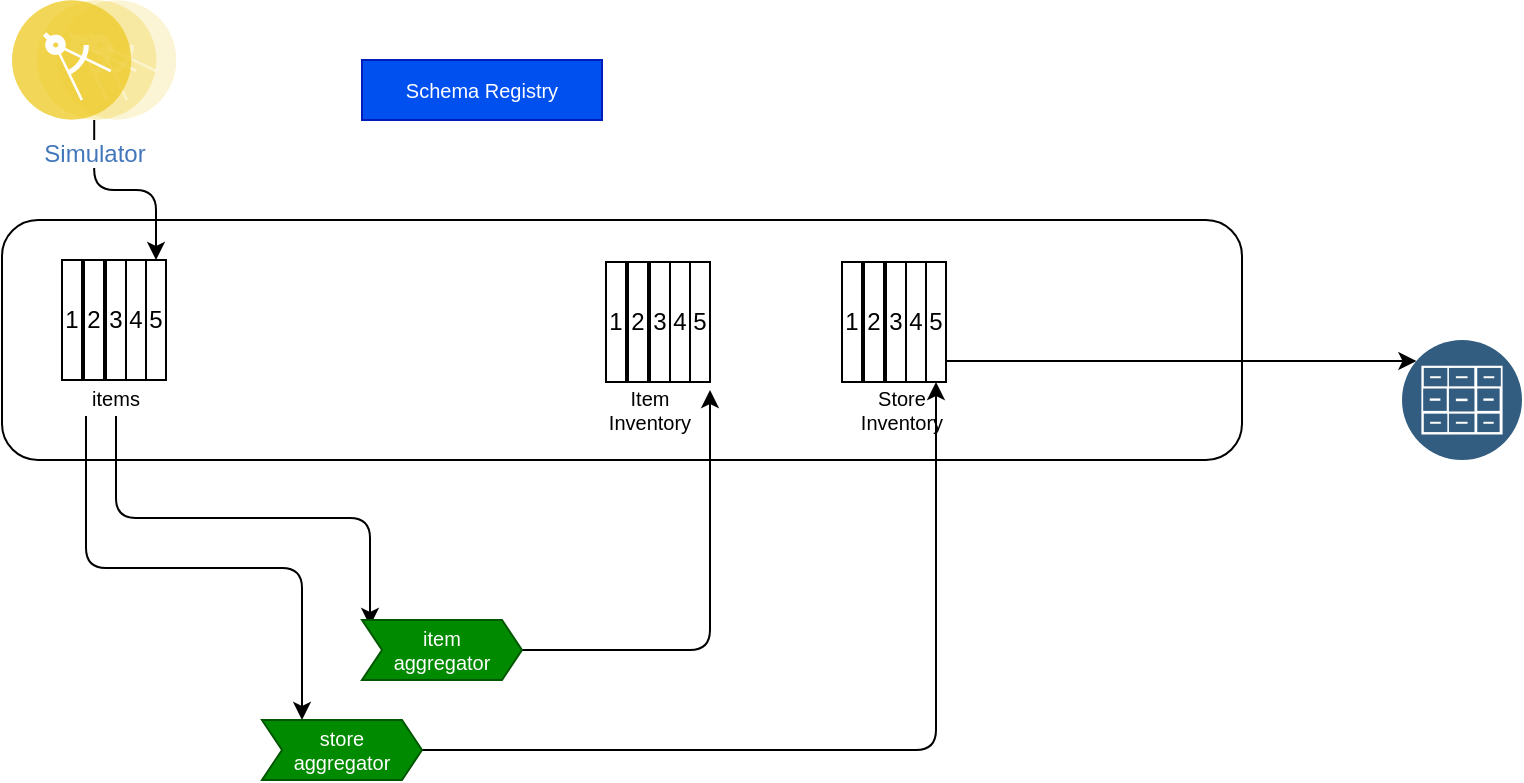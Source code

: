<mxfile>
    <diagram id="X8BIFTHZE5p7N-IeOweM" name="Page-1">
        <mxGraphModel dx="948" dy="452" grid="1" gridSize="10" guides="1" tooltips="1" connect="1" arrows="1" fold="1" page="1" pageScale="1" pageWidth="850" pageHeight="1100" math="0" shadow="0">
            <root>
                <mxCell id="0"/>
                <mxCell id="1" parent="0"/>
                <mxCell id="3" value="" style="rounded=1;whiteSpace=wrap;html=1;" parent="1" vertex="1">
                    <mxGeometry x="40" y="140" width="620" height="120" as="geometry"/>
                </mxCell>
                <mxCell id="2" value="1" style="rounded=0;whiteSpace=wrap;html=1;" parent="1" vertex="1">
                    <mxGeometry x="70" y="160" width="10" height="60" as="geometry"/>
                </mxCell>
                <mxCell id="6" value="2" style="rounded=0;whiteSpace=wrap;html=1;" parent="1" vertex="1">
                    <mxGeometry x="81" y="160" width="10" height="60" as="geometry"/>
                </mxCell>
                <mxCell id="34" style="edgeStyle=orthogonalEdgeStyle;elbow=vertical;html=1;exitX=0.5;exitY=1;exitDx=0;exitDy=0;fontSize=10;entryX=0.05;entryY=0.1;entryDx=0;entryDy=0;entryPerimeter=0;" parent="1" source="25" target="28" edge="1">
                    <mxGeometry relative="1" as="geometry">
                        <mxPoint x="160" y="330" as="targetPoint"/>
                    </mxGeometry>
                </mxCell>
                <mxCell id="7" value="3" style="rounded=0;whiteSpace=wrap;html=1;" parent="1" vertex="1">
                    <mxGeometry x="92" y="160" width="10" height="60" as="geometry"/>
                </mxCell>
                <mxCell id="8" value="4" style="rounded=0;whiteSpace=wrap;html=1;" parent="1" vertex="1">
                    <mxGeometry x="102" y="160" width="10" height="60" as="geometry"/>
                </mxCell>
                <mxCell id="9" value="5" style="rounded=0;whiteSpace=wrap;html=1;" parent="1" vertex="1">
                    <mxGeometry x="112" y="160" width="10" height="60" as="geometry"/>
                </mxCell>
                <mxCell id="15" value="1" style="rounded=0;whiteSpace=wrap;html=1;" parent="1" vertex="1">
                    <mxGeometry x="342" y="161" width="10" height="60" as="geometry"/>
                </mxCell>
                <mxCell id="16" value="2" style="rounded=0;whiteSpace=wrap;html=1;" parent="1" vertex="1">
                    <mxGeometry x="353" y="161" width="10" height="60" as="geometry"/>
                </mxCell>
                <mxCell id="17" value="3" style="rounded=0;whiteSpace=wrap;html=1;" parent="1" vertex="1">
                    <mxGeometry x="364" y="161" width="10" height="60" as="geometry"/>
                </mxCell>
                <mxCell id="18" value="4" style="rounded=0;whiteSpace=wrap;html=1;" parent="1" vertex="1">
                    <mxGeometry x="374" y="161" width="10" height="60" as="geometry"/>
                </mxCell>
                <mxCell id="19" value="5" style="rounded=0;whiteSpace=wrap;html=1;" parent="1" vertex="1">
                    <mxGeometry x="384" y="161" width="10" height="60" as="geometry"/>
                </mxCell>
                <mxCell id="20" value="1" style="rounded=0;whiteSpace=wrap;html=1;" parent="1" vertex="1">
                    <mxGeometry x="460" y="161" width="10" height="60" as="geometry"/>
                </mxCell>
                <mxCell id="21" value="2" style="rounded=0;whiteSpace=wrap;html=1;" parent="1" vertex="1">
                    <mxGeometry x="471" y="161" width="10" height="60" as="geometry"/>
                </mxCell>
                <mxCell id="22" value="3" style="rounded=0;whiteSpace=wrap;html=1;" parent="1" vertex="1">
                    <mxGeometry x="482" y="161" width="10" height="60" as="geometry"/>
                </mxCell>
                <mxCell id="23" value="4" style="rounded=0;whiteSpace=wrap;html=1;" parent="1" vertex="1">
                    <mxGeometry x="492" y="161" width="10" height="60" as="geometry"/>
                </mxCell>
                <mxCell id="43" style="edgeStyle=elbowEdgeStyle;elbow=vertical;html=1;fontSize=10;" parent="1" source="24" target="41" edge="1">
                    <mxGeometry relative="1" as="geometry"/>
                </mxCell>
                <mxCell id="24" value="5" style="rounded=0;whiteSpace=wrap;html=1;" parent="1" vertex="1">
                    <mxGeometry x="502" y="161" width="10" height="60" as="geometry"/>
                </mxCell>
                <mxCell id="47" style="edgeStyle=orthogonalEdgeStyle;html=1;exitX=0.25;exitY=1;exitDx=0;exitDy=0;entryX=0.25;entryY=0;entryDx=0;entryDy=0;" edge="1" parent="1" source="25" target="38">
                    <mxGeometry relative="1" as="geometry"/>
                </mxCell>
                <mxCell id="25" value="items" style="text;html=1;strokeColor=none;fillColor=none;align=center;verticalAlign=middle;whiteSpace=wrap;rounded=0;fontSize=10;" parent="1" vertex="1">
                    <mxGeometry x="67" y="219" width="60" height="19" as="geometry"/>
                </mxCell>
                <mxCell id="27" value="Item Inventory" style="text;html=1;strokeColor=none;fillColor=none;align=center;verticalAlign=middle;whiteSpace=wrap;rounded=0;fontSize=10;" parent="1" vertex="1">
                    <mxGeometry x="334" y="225" width="60" height="19" as="geometry"/>
                </mxCell>
                <mxCell id="36" style="edgeStyle=elbowEdgeStyle;elbow=vertical;html=1;entryX=1;entryY=0;entryDx=0;entryDy=0;fontSize=10;exitX=1;exitY=0.5;exitDx=0;exitDy=0;" parent="1" source="28" target="27" edge="1">
                    <mxGeometry relative="1" as="geometry">
                        <Array as="points">
                            <mxPoint x="350" y="355"/>
                        </Array>
                    </mxGeometry>
                </mxCell>
                <mxCell id="28" value="item &lt;br&gt;aggregator" style="shape=step;perimeter=stepPerimeter;whiteSpace=wrap;html=1;fixedSize=1;fontSize=10;fillColor=#008a00;fontColor=#ffffff;strokeColor=#005700;size=10;" parent="1" vertex="1">
                    <mxGeometry x="220" y="340" width="80" height="30" as="geometry"/>
                </mxCell>
                <mxCell id="32" style="edgeStyle=elbowEdgeStyle;html=1;entryX=0.5;entryY=0;entryDx=0;entryDy=0;fontSize=10;elbow=vertical;" parent="1" source="29" target="9" edge="1">
                    <mxGeometry relative="1" as="geometry"/>
                </mxCell>
                <mxCell id="29" value="Simulator" style="aspect=fixed;perimeter=ellipsePerimeter;html=1;align=center;shadow=0;dashed=0;fontColor=#4277BB;labelBackgroundColor=#ffffff;fontSize=12;spacingTop=3;image;image=img/lib/ibm/applications/microservice.svg;" parent="1" vertex="1">
                    <mxGeometry x="45" y="30" width="82.2" height="60" as="geometry"/>
                </mxCell>
                <mxCell id="49" style="edgeStyle=orthogonalEdgeStyle;html=1;entryX=0.5;entryY=1;entryDx=0;entryDy=0;" edge="1" parent="1" source="38" target="24">
                    <mxGeometry relative="1" as="geometry"/>
                </mxCell>
                <mxCell id="38" value="store &lt;br&gt;aggregator" style="shape=step;perimeter=stepPerimeter;whiteSpace=wrap;html=1;fixedSize=1;fontSize=10;fillColor=#008a00;fontColor=#ffffff;strokeColor=#005700;size=10;" parent="1" vertex="1">
                    <mxGeometry x="170" y="390" width="80" height="30" as="geometry"/>
                </mxCell>
                <mxCell id="41" value="" style="aspect=fixed;perimeter=ellipsePerimeter;html=1;align=center;shadow=0;dashed=0;fontColor=#4277BB;labelBackgroundColor=#ffffff;fontSize=12;spacingTop=3;image;image=img/lib/ibm/data/file_repository.svg;" parent="1" vertex="1">
                    <mxGeometry x="740" y="200" width="60" height="60" as="geometry"/>
                </mxCell>
                <mxCell id="44" value="Schema Registry" style="rounded=0;whiteSpace=wrap;html=1;fontSize=10;fillColor=#0050ef;fontColor=#ffffff;strokeColor=#001DBC;" parent="1" vertex="1">
                    <mxGeometry x="220" y="60" width="120" height="30" as="geometry"/>
                </mxCell>
                <mxCell id="48" value="Store Inventory" style="text;html=1;strokeColor=none;fillColor=none;align=center;verticalAlign=middle;whiteSpace=wrap;rounded=0;fontSize=10;" vertex="1" parent="1">
                    <mxGeometry x="460" y="225" width="60" height="19" as="geometry"/>
                </mxCell>
            </root>
        </mxGraphModel>
    </diagram>
</mxfile>